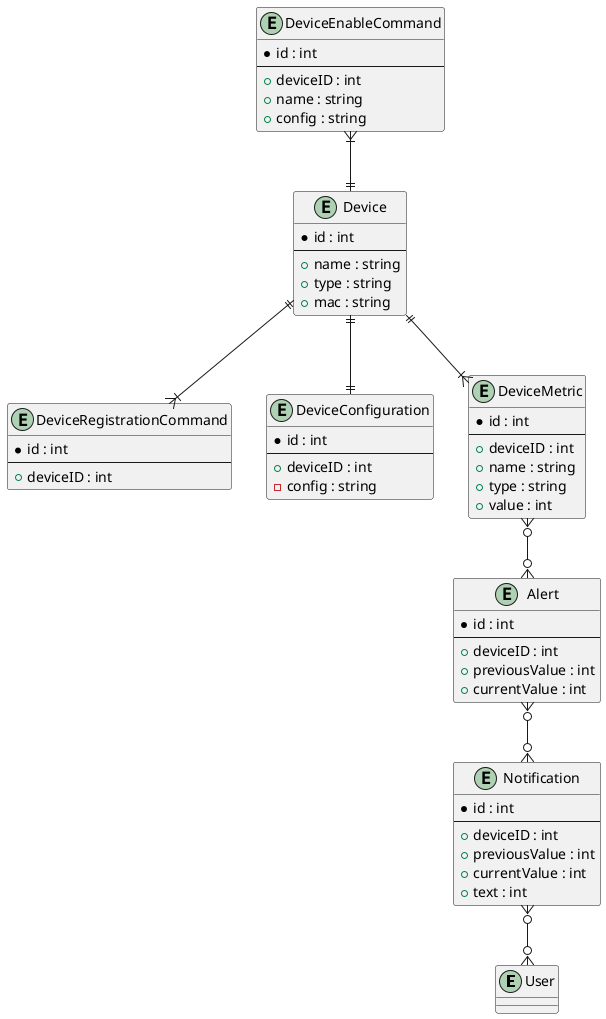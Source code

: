 @startuml

entity User {
}

entity Device {
    * id : int
    --
    + name : string
    + type : string
    + mac : string
}

entity DeviceRegistrationCommand {
    * id : int
    --
    + deviceID : int
}

entity DeviceConfiguration {
    * id : int
    --
    + deviceID : int
    - config : string
}

entity DeviceEnableCommand {
    * id : int
    --
    + deviceID : int
    + name : string
    + config : string
}

entity DeviceMetric {
     * id : int
    --
    + deviceID : int
    + name : string
    + type : string
    + value : int
}


entity Alert {
    * id : int
    --
    + deviceID : int
    + previousValue : int
    + currentValue : int
}

entity Notification {
    * id : int
    --
    + deviceID : int
    + previousValue : int
    + currentValue : int
    + text : int 
}


Device ||--|{ DeviceRegistrationCommand
Device ||--|| DeviceConfiguration
DeviceEnableCommand }|--|| Device
Device ||--|{ DeviceMetric
DeviceMetric }o--o{ Alert
Alert }o--o{ Notification
Notification }o--o{ User

@enduml